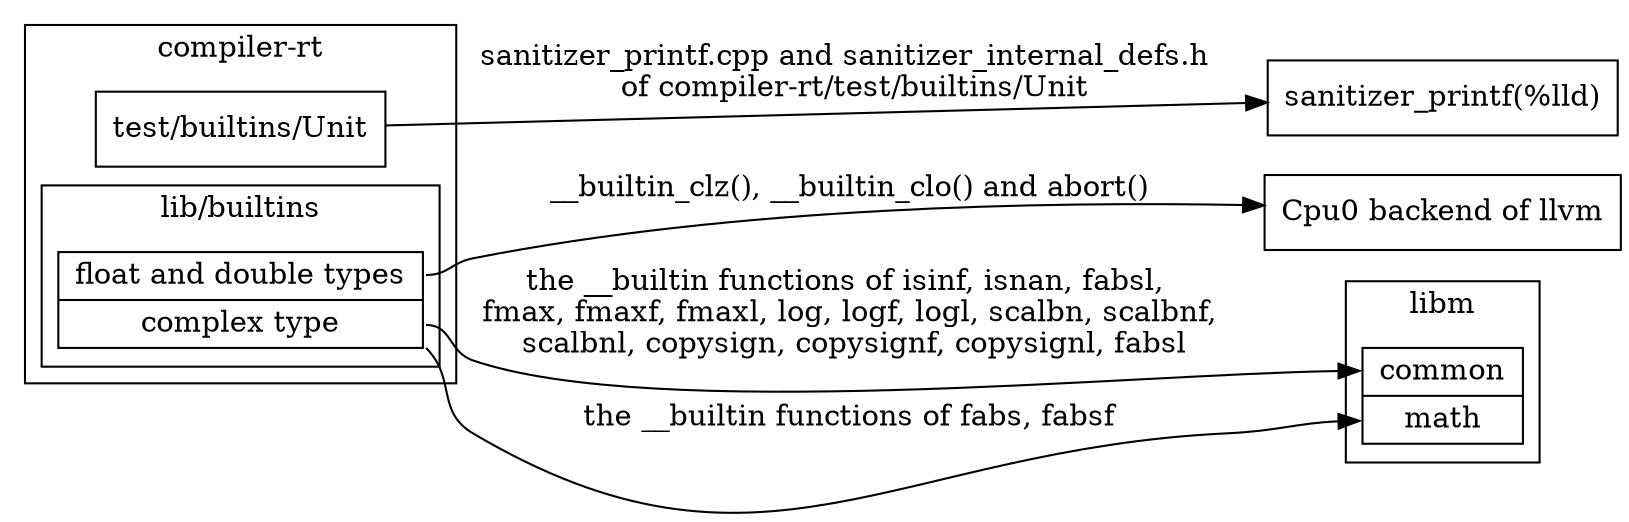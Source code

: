 // dot -Tpng compiler-rt-dep.gv -o compiler-rt-dep.png
digraph G {
  rankdir=LR;

  compound=true;
  node [shape=record];

  subgraph cluster_compiler_rt {
    label = "compiler-rt";
    utb [label="test/builtins/Unit"];
    subgraph cluster_builtins {
      label = "lib/builtins";
      builtins [label="<fdt> float and double types | <ct> complex type"];
    }
  }

  node [label = "sanitizer_printf(%lld)"]; sanitizer_printf;
  node [label = "Cpu0 backend of llvm"]; cpu0;

  subgraph cluster_libm {
    label = "libm";
    libm [label="<c> common | <ma> math"];
  }

  builtins:ct -> libm:c [label = "the __builtin functions of isinf, isnan, fabsl, \n fmax, fmaxf, fmaxl, log, logf, logl, scalbn, scalbnf, \n scalbnl, copysign, copysignf, copysignl, fabsl" ];
  builtins:ct:se -> libm:ma [label = "the __builtin functions of fabs, fabsf" ];
  builtins:fdt -> cpu0 [label = "__builtin_clz(), __builtin_clo() and abort()" ];
  utb -> sanitizer_printf [label = "sanitizer_printf.cpp and sanitizer_internal_defs.h \n of compiler-rt/test/builtins/Unit" ];
}

